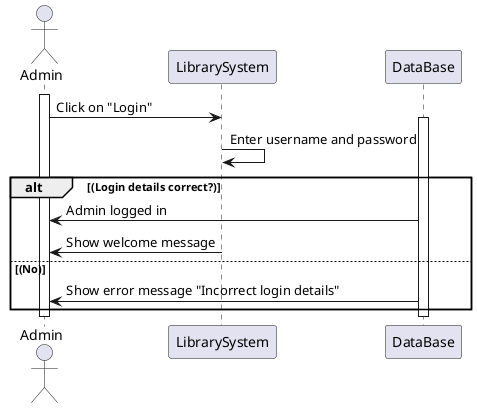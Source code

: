 

old version
@startuml
actor Admin
participant "LibrarySystem" as LibrarySystem

activate Admin
Admin -> LibrarySystem: Click on "Login"
activate DataBase

LibrarySystem -> LibrarySystem: Enter username and password
     alt (Login details correct?)
     DataBase -> Admin: Admin logged in
     LibrarySystem -> Admin: Show welcome message
else (No)
     DataBase -> Admin: Show error message "Incorrect login details"
end

deactivate DataBase
deactivate Admin
@enduml





@startuml
actor Admin
participant "Library System" as LS
Admin -> LS: Enter admin username
Admin -> LS: Enter admin password
LS --> Admin: Admin login successful / Admin login error
@enduml















old version
@startuml
actor User
participant "LibrarySystem" as LibrarySystem

activate User
User -> LibrarySystem: Click on "Login"
activate Librarysystem

LibrarySystem -> LibrarySystem: Enter username and password
     alt (Login details correct?)
     Librarysystem -> User: User logged in
     LibrarySystem -> User: Show welcome message
else (No)
     Librarysystem -> User: Show error message "Incorrect login details"
end

deactivate Librarysystem
deactivate User
@enduml
